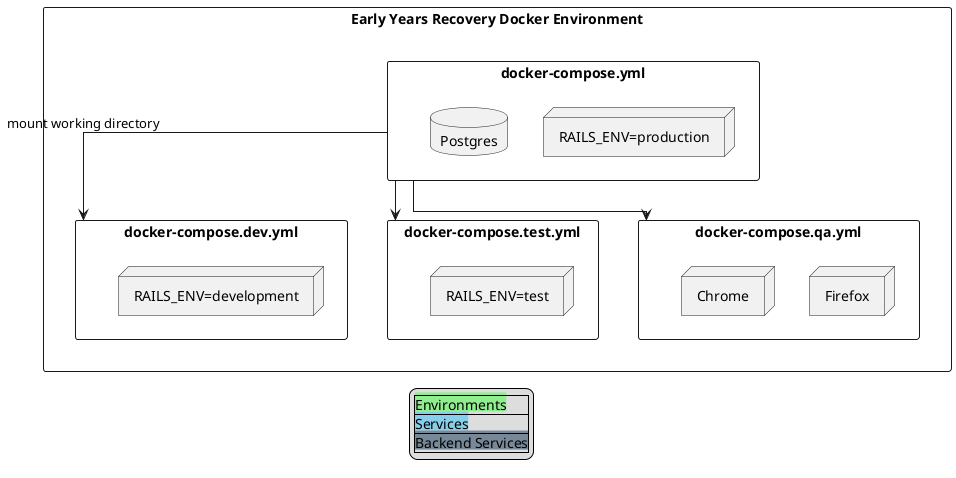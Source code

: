 ' https://github.com/mattjhayes/PlantUML-Examples/blob/master/docs/Diagram-Types/source/deployment-like-diagram.md
' https://www.guru99.com/deployment-diagram-uml-example.html
@startuml
' custom themes
' !theme sketchy-outline

' make <<foo>> invisible
hide stereotype


<style>
  ' <<s>>
  .s {
    BackgroundColor LightGreen
  }
  ' <<i>>
  .i {
    BackgroundColor SkyBlue
    FontStyle italic
  }
  ' <<b>>
  .b {
    BackgroundColor LightSlateGray
    FontStyle italic
  }
}
</style>

' Legend colours need to be updated manually
legend
|<back:LightGreen>Environments</back>|
|<back:SkyBlue>Services</back>|
|<back:LightSlateGrey>Backend Services</back>|
endlegend


rectangle "Early Years Recovery Docker Environment" {
  rectangle "docker-compose.yml" as prod {
    node "RAILS_ENV=production"
    database "Postgres"
  }

  rectangle "docker-compose.dev.yml" as dev {
    node "RAILS_ENV=development"
    database "Postgres"
  }

  rectangle "docker-compose.test.yml" as test {
    node "RAILS_ENV=test"
    database "Postgres"
  }

  rectangle "docker-compose.qa.yml" as qa {
    node "RAILS_ENV=production"
    database "Postgres"
    node Firefox
    node Chrome
  }

}

' straight horizontal/vertical connecting lines
skinparam linetype ortho

prod --> dev : mount working directory
prod --> test
prod --> qa



@enduml